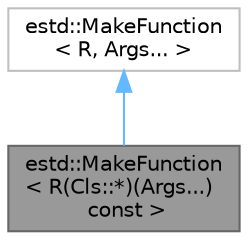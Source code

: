 digraph "estd::MakeFunction&lt; R(Cls::*)(Args...) const &gt;"
{
 // LATEX_PDF_SIZE
  bgcolor="transparent";
  edge [fontname=Helvetica,fontsize=10,labelfontname=Helvetica,labelfontsize=10];
  node [fontname=Helvetica,fontsize=10,shape=box,height=0.2,width=0.4];
  Node1 [id="Node000001",label="estd::MakeFunction\l\< R(Cls::*)(Args...)\l const \>",height=0.2,width=0.4,color="gray40", fillcolor="grey60", style="filled", fontcolor="black",tooltip=" "];
  Node2 -> Node1 [id="edge1_Node000001_Node000002",dir="back",color="steelblue1",style="solid",tooltip=" "];
  Node2 [id="Node000002",label="estd::MakeFunction\l\< R, Args... \>",height=0.2,width=0.4,color="grey75", fillcolor="white", style="filled",URL="$d3/db4/structestd_1_1MakeFunction.html",tooltip=" "];
}
